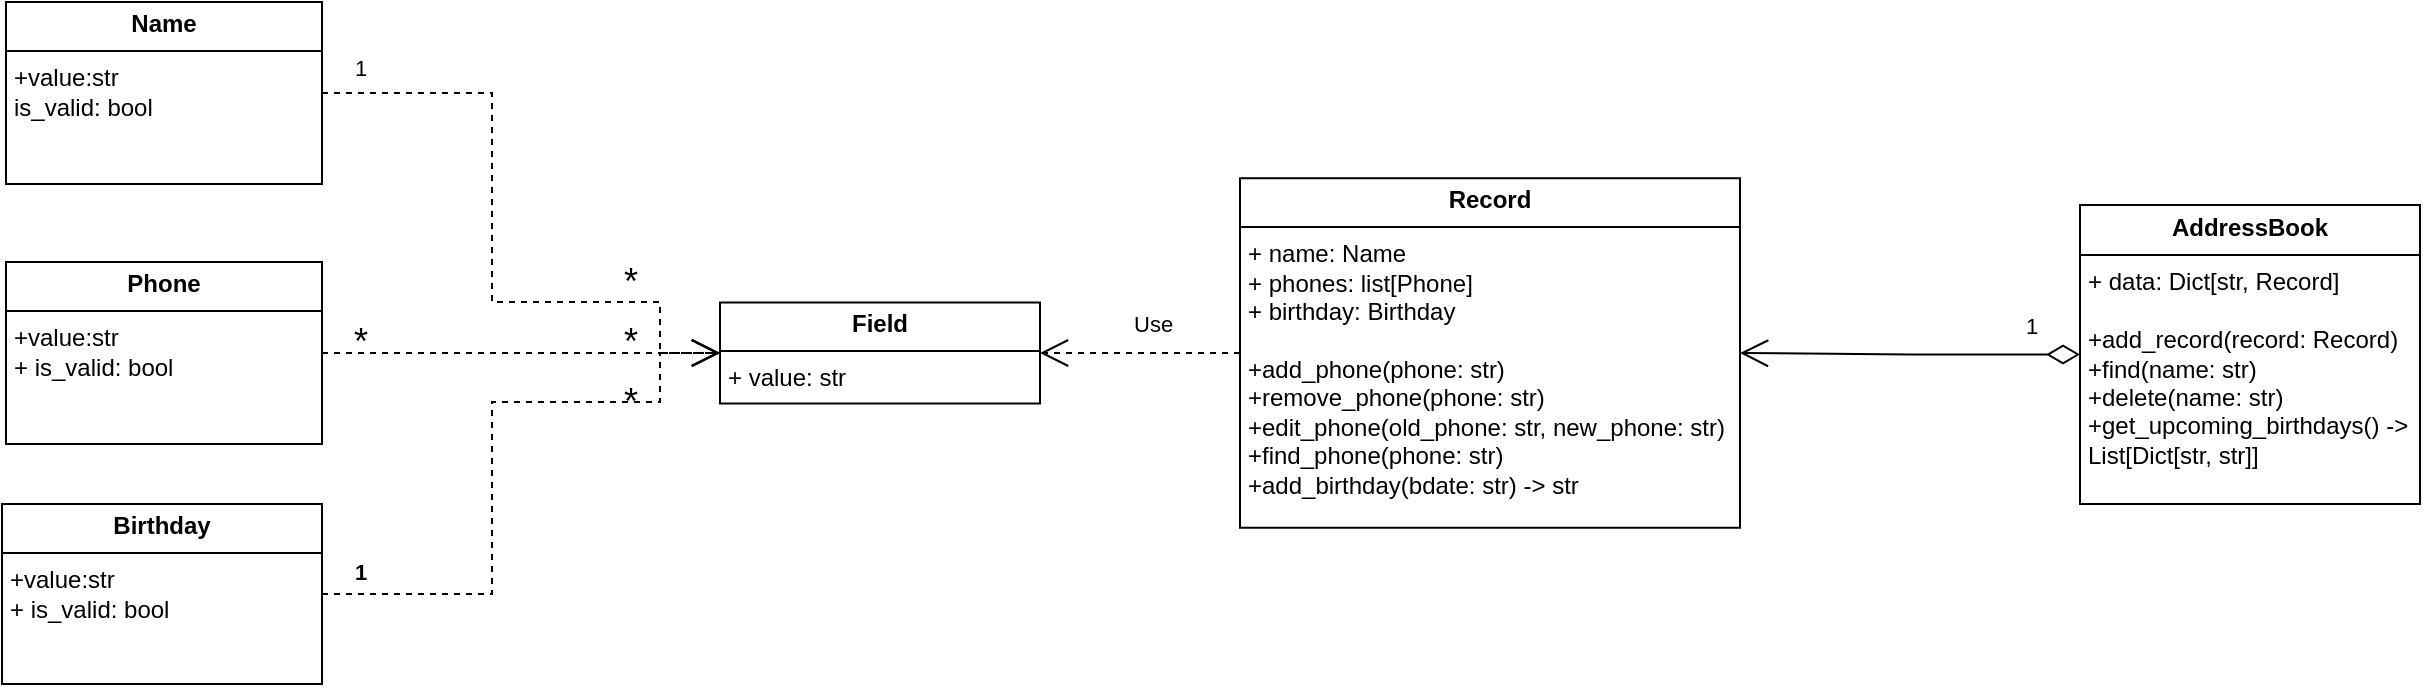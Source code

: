 <mxfile version="24.0.7" type="github">
  <diagram id="C5RBs43oDa-KdzZeNtuy" name="Page-1">
    <mxGraphModel dx="2345" dy="669" grid="1" gridSize="10" guides="1" tooltips="1" connect="1" arrows="1" fold="1" page="1" pageScale="1" pageWidth="827" pageHeight="1169" math="0" shadow="0">
      <root>
        <mxCell id="WIyWlLk6GJQsqaUBKTNV-0" />
        <mxCell id="WIyWlLk6GJQsqaUBKTNV-1" parent="WIyWlLk6GJQsqaUBKTNV-0" />
        <mxCell id="ajwvEWi6pkSdw6jS7hgf-95" value="&lt;p&gt;&lt;font style=&quot;font-size: 18px;&quot;&gt;*&lt;/font&gt;&lt;/p&gt;" style="text;html=1;align=center;verticalAlign=middle;resizable=0;points=[];autosize=1;strokeColor=none;fillColor=none;fontFamily=Helvetica;fontSize=11;fontColor=default;labelBackgroundColor=default;fontsize=5;rotation=0;" parent="WIyWlLk6GJQsqaUBKTNV-1" vertex="1">
          <mxGeometry x="319" y="154" width="30" height="60" as="geometry" />
        </mxCell>
        <mxCell id="ajwvEWi6pkSdw6jS7hgf-84" value="&lt;p&gt;&lt;font style=&quot;font-size: 18px;&quot;&gt;*&lt;/font&gt;&lt;/p&gt;" style="text;html=1;align=center;verticalAlign=middle;resizable=0;points=[];autosize=1;strokeColor=none;fillColor=none;fontFamily=Helvetica;fontSize=11;fontColor=default;labelBackgroundColor=default;fontsize=5;rotation=0;" parent="WIyWlLk6GJQsqaUBKTNV-1" vertex="1">
          <mxGeometry x="-180" y="190" width="30" height="60" as="geometry" />
        </mxCell>
        <mxCell id="ajwvEWi6pkSdw6jS7hgf-81" value="&lt;p&gt;&lt;font style=&quot;font-size: 18px;&quot;&gt;*&lt;/font&gt;&lt;/p&gt;" style="text;html=1;align=center;verticalAlign=middle;resizable=0;points=[];autosize=1;strokeColor=none;fillColor=none;fontFamily=Helvetica;fontSize=11;fontColor=default;labelBackgroundColor=default;fontsize=5;rotation=0;" parent="WIyWlLk6GJQsqaUBKTNV-1" vertex="1">
          <mxGeometry x="-315" y="160" width="30" height="60" as="geometry" />
        </mxCell>
        <mxCell id="ajwvEWi6pkSdw6jS7hgf-82" value="&lt;p&gt;&lt;font style=&quot;font-size: 18px;&quot;&gt;*&lt;/font&gt;&lt;/p&gt;" style="text;html=1;align=center;verticalAlign=middle;resizable=0;points=[];autosize=1;strokeColor=none;fillColor=none;fontFamily=Helvetica;fontSize=11;fontColor=default;labelBackgroundColor=default;fontsize=5;rotation=0;" parent="WIyWlLk6GJQsqaUBKTNV-1" vertex="1">
          <mxGeometry x="-180" y="160" width="30" height="60" as="geometry" />
        </mxCell>
        <mxCell id="ajwvEWi6pkSdw6jS7hgf-78" value="&lt;p&gt;&lt;font style=&quot;font-size: 18px;&quot;&gt;*&lt;/font&gt;&lt;/p&gt;" style="text;html=1;align=center;verticalAlign=middle;resizable=0;points=[];autosize=1;strokeColor=none;fillColor=none;fontFamily=Helvetica;fontSize=11;fontColor=default;labelBackgroundColor=default;fontsize=5;rotation=0;" parent="WIyWlLk6GJQsqaUBKTNV-1" vertex="1">
          <mxGeometry x="-180" y="130" width="30" height="60" as="geometry" />
        </mxCell>
        <mxCell id="ajwvEWi6pkSdw6jS7hgf-14" value="&lt;p style=&quot;margin:0px;margin-top:4px;text-align:center;&quot;&gt;&lt;b&gt;Field&lt;/b&gt;&lt;/p&gt;&lt;hr size=&quot;1&quot; style=&quot;border-style:solid;&quot;&gt;&lt;p style=&quot;margin:0px;margin-left:4px;&quot;&gt;+ value: str&lt;/p&gt;&lt;p style=&quot;margin:0px;margin-left:4px;&quot;&gt;&lt;br&gt;&lt;/p&gt;" style="verticalAlign=top;align=left;overflow=fill;html=1;whiteSpace=wrap;" parent="WIyWlLk6GJQsqaUBKTNV-1" vertex="1">
          <mxGeometry x="-120" y="170.25" width="160" height="50.5" as="geometry" />
        </mxCell>
        <mxCell id="ajwvEWi6pkSdw6jS7hgf-15" value="&lt;p style=&quot;margin:0px;margin-top:4px;text-align:center;&quot;&gt;&lt;b&gt;Name&lt;/b&gt;&lt;/p&gt;&lt;hr size=&quot;1&quot; style=&quot;border-style:solid;&quot;&gt;&lt;p style=&quot;margin:0px;margin-left:4px;&quot;&gt;&lt;span style=&quot;background-color: initial;&quot;&gt;+value:str&lt;/span&gt;&lt;/p&gt;&lt;p style=&quot;margin:0px;margin-left:4px;&quot;&gt;&lt;span style=&quot;background-color: initial;&quot;&gt;is_valid: bool&lt;/span&gt;&lt;br&gt;&lt;/p&gt;" style="verticalAlign=top;align=left;overflow=fill;html=1;whiteSpace=wrap;" parent="WIyWlLk6GJQsqaUBKTNV-1" vertex="1">
          <mxGeometry x="-477" y="20" width="158" height="91" as="geometry" />
        </mxCell>
        <mxCell id="ajwvEWi6pkSdw6jS7hgf-16" value="&lt;p style=&quot;margin:0px;margin-top:4px;text-align:center;&quot;&gt;&lt;b&gt;Phone&lt;/b&gt;&lt;/p&gt;&lt;hr size=&quot;1&quot; style=&quot;border-style:solid;&quot;&gt;&lt;p style=&quot;margin:0px;margin-left:4px;&quot;&gt;+value:str&lt;br&gt;&lt;/p&gt;&lt;p style=&quot;margin:0px;margin-left:4px;&quot;&gt;+ is_valid: bool&lt;br&gt;&lt;/p&gt;" style="verticalAlign=top;align=left;overflow=fill;html=1;whiteSpace=wrap;" parent="WIyWlLk6GJQsqaUBKTNV-1" vertex="1">
          <mxGeometry x="-477" y="150" width="158" height="91" as="geometry" />
        </mxCell>
        <mxCell id="ajwvEWi6pkSdw6jS7hgf-17" value="&lt;p style=&quot;margin:0px;margin-top:4px;text-align:center;&quot;&gt;&lt;b&gt;Birthday&lt;/b&gt;&lt;/p&gt;&lt;hr size=&quot;1&quot; style=&quot;border-style:solid;&quot;&gt;&lt;p style=&quot;margin:0px;margin-left:4px;&quot;&gt;+value:str&lt;br&gt;&lt;/p&gt;&lt;p style=&quot;margin:0px;margin-left:4px;&quot;&gt;+ is_valid: bool&lt;br&gt;&lt;/p&gt;&lt;p style=&quot;margin:0px;margin-left:4px;&quot;&gt;&lt;span style=&quot;white-space: pre;&quot;&gt;&#x9;&lt;/span&gt;&lt;br&gt;&lt;/p&gt;" style="verticalAlign=top;align=left;overflow=fill;html=1;whiteSpace=wrap;" parent="WIyWlLk6GJQsqaUBKTNV-1" vertex="1">
          <mxGeometry x="-479" y="271" width="160" height="90" as="geometry" />
        </mxCell>
        <mxCell id="ajwvEWi6pkSdw6jS7hgf-18" value="&lt;p style=&quot;margin:0px;margin-top:4px;text-align:center;&quot;&gt;&lt;b&gt;Record&lt;/b&gt;&lt;/p&gt;&lt;hr size=&quot;1&quot; style=&quot;border-style:solid;&quot;&gt;&lt;p style=&quot;margin:0px;margin-left:4px;&quot;&gt;+ name: Name&lt;/p&gt;&lt;p style=&quot;margin:0px;margin-left:4px;&quot;&gt;+ phones: list[Phone]&lt;/p&gt;&lt;p style=&quot;margin:0px;margin-left:4px;&quot;&gt;+ birthday: Birthday&lt;/p&gt;&lt;p style=&quot;margin:0px;margin-left:4px;&quot;&gt;&lt;br&gt;&lt;/p&gt;&lt;p style=&quot;margin:0px;margin-left:4px;&quot;&gt;+add_phone(phone: str)&amp;nbsp;&amp;nbsp;&lt;/p&gt;&lt;p style=&quot;margin:0px;margin-left:4px;&quot;&gt;+remove_phone(phone: str)&amp;nbsp;&lt;/p&gt;&lt;p style=&quot;margin:0px;margin-left:4px;&quot;&gt;+edit_phone(old_phone: str, new_phone: str)&amp;nbsp;&lt;/p&gt;&lt;p style=&quot;margin:0px;margin-left:4px;&quot;&gt;+find_phone(phone: str)&amp;nbsp;&lt;/p&gt;&lt;p style=&quot;margin:0px;margin-left:4px;&quot;&gt;+add_birthday(bdate: str) -&amp;gt; str&lt;br&gt;&lt;/p&gt;" style="verticalAlign=top;align=left;overflow=fill;html=1;whiteSpace=wrap;" parent="WIyWlLk6GJQsqaUBKTNV-1" vertex="1">
          <mxGeometry x="140" y="108.12" width="250" height="174.75" as="geometry" />
        </mxCell>
        <mxCell id="ajwvEWi6pkSdw6jS7hgf-19" value="&lt;p style=&quot;margin:0px;margin-top:4px;text-align:center;&quot;&gt;&lt;b&gt;AddressBook&lt;/b&gt;&lt;/p&gt;&lt;hr size=&quot;1&quot; style=&quot;border-style:solid;&quot;&gt;&lt;p style=&quot;margin:0px;margin-left:4px;&quot;&gt;+ data: Dict[str, Record]&lt;/p&gt;&lt;p style=&quot;margin:0px;margin-left:4px;&quot;&gt;&lt;br&gt;&lt;/p&gt;&lt;p style=&quot;margin:0px;margin-left:4px;&quot;&gt;+add_record(record: Record)&lt;/p&gt;&lt;p style=&quot;margin:0px;margin-left:4px;&quot;&gt;+find(name: str)&amp;nbsp;&amp;nbsp;&lt;/p&gt;&lt;p style=&quot;margin:0px;margin-left:4px;&quot;&gt;+delete(name: str)&amp;nbsp; +get_upcoming_birthdays() -&amp;gt; List[Dict[str, str]]&lt;br&gt;&lt;/p&gt;" style="verticalAlign=top;align=left;overflow=fill;html=1;whiteSpace=wrap;" parent="WIyWlLk6GJQsqaUBKTNV-1" vertex="1">
          <mxGeometry x="560" y="121.5" width="170" height="149.5" as="geometry" />
        </mxCell>
        <mxCell id="ajwvEWi6pkSdw6jS7hgf-68" value="" style="endArrow=open;endSize=12;dashed=1;html=1;rounded=0;strokeColor=default;align=left;verticalAlign=bottom;fontFamily=Helvetica;fontSize=11;fontColor=default;labelBackgroundColor=default;edgeStyle=orthogonalEdgeStyle;exitX=1;exitY=0.5;exitDx=0;exitDy=0;entryX=0;entryY=0.5;entryDx=0;entryDy=0;" parent="WIyWlLk6GJQsqaUBKTNV-1" source="ajwvEWi6pkSdw6jS7hgf-15" target="ajwvEWi6pkSdw6jS7hgf-14" edge="1">
          <mxGeometry x="0.003" width="160" relative="1" as="geometry">
            <mxPoint x="-120" y="280" as="sourcePoint" />
            <mxPoint x="-280" y="280" as="targetPoint" />
            <Array as="points">
              <mxPoint x="-234" y="66" />
              <mxPoint x="-234" y="170" />
              <mxPoint x="-150" y="170" />
            </Array>
            <mxPoint as="offset" />
          </mxGeometry>
        </mxCell>
        <mxCell id="ajwvEWi6pkSdw6jS7hgf-70" value="" style="endArrow=open;endSize=12;dashed=1;html=1;rounded=0;strokeColor=default;align=left;verticalAlign=bottom;fontFamily=Helvetica;fontSize=11;fontColor=default;labelBackgroundColor=default;edgeStyle=orthogonalEdgeStyle;exitX=1;exitY=0.5;exitDx=0;exitDy=0;entryX=0;entryY=0.5;entryDx=0;entryDy=0;" parent="WIyWlLk6GJQsqaUBKTNV-1" source="ajwvEWi6pkSdw6jS7hgf-17" target="ajwvEWi6pkSdw6jS7hgf-14" edge="1">
          <mxGeometry width="160" relative="1" as="geometry">
            <mxPoint x="10" y="390" as="sourcePoint" />
            <mxPoint x="-150" y="390" as="targetPoint" />
            <Array as="points">
              <mxPoint x="-234" y="316" />
              <mxPoint x="-234" y="220" />
              <mxPoint x="-150" y="220" />
            </Array>
          </mxGeometry>
        </mxCell>
        <mxCell id="ajwvEWi6pkSdw6jS7hgf-71" value="" style="endArrow=open;endSize=12;dashed=1;html=1;rounded=0;strokeColor=default;align=left;verticalAlign=bottom;fontFamily=Helvetica;fontSize=11;fontColor=default;labelBackgroundColor=default;edgeStyle=orthogonalEdgeStyle;exitX=1;exitY=0.5;exitDx=0;exitDy=0;entryX=0;entryY=0.5;entryDx=0;entryDy=0;" parent="WIyWlLk6GJQsqaUBKTNV-1" source="ajwvEWi6pkSdw6jS7hgf-16" target="ajwvEWi6pkSdw6jS7hgf-14" edge="1">
          <mxGeometry width="160" relative="1" as="geometry">
            <mxPoint x="-180" y="430" as="sourcePoint" />
            <mxPoint x="-340" y="430" as="targetPoint" />
          </mxGeometry>
        </mxCell>
        <mxCell id="ajwvEWi6pkSdw6jS7hgf-77" value="1" style="text;html=1;align=center;verticalAlign=middle;resizable=0;points=[];autosize=1;strokeColor=none;fillColor=none;fontFamily=Helvetica;fontSize=11;fontColor=default;labelBackgroundColor=default;" parent="WIyWlLk6GJQsqaUBKTNV-1" vertex="1">
          <mxGeometry x="-315" y="38" width="30" height="30" as="geometry" />
        </mxCell>
        <mxCell id="ajwvEWi6pkSdw6jS7hgf-83" value="1" style="text;html=1;align=center;verticalAlign=middle;resizable=0;points=[];autosize=1;strokeColor=none;fillColor=none;fontFamily=Helvetica;fontSize=11;fontColor=default;labelBackgroundColor=default;fontStyle=1" parent="WIyWlLk6GJQsqaUBKTNV-1" vertex="1">
          <mxGeometry x="-315" y="290" width="30" height="30" as="geometry" />
        </mxCell>
        <mxCell id="ajwvEWi6pkSdw6jS7hgf-97" value="Use" style="endArrow=open;endSize=12;dashed=1;html=1;rounded=0;strokeColor=default;align=left;verticalAlign=bottom;fontFamily=Helvetica;fontSize=11;fontColor=default;labelBackgroundColor=default;edgeStyle=orthogonalEdgeStyle;exitX=0;exitY=0.5;exitDx=0;exitDy=0;entryX=1;entryY=0.5;entryDx=0;entryDy=0;" parent="WIyWlLk6GJQsqaUBKTNV-1" source="ajwvEWi6pkSdw6jS7hgf-18" target="ajwvEWi6pkSdw6jS7hgf-14" edge="1">
          <mxGeometry x="0.095" y="-5" width="160" relative="1" as="geometry">
            <mxPoint x="-40" y="350" as="sourcePoint" />
            <mxPoint x="120" y="350" as="targetPoint" />
            <mxPoint as="offset" />
          </mxGeometry>
        </mxCell>
        <mxCell id="ajwvEWi6pkSdw6jS7hgf-98" value="1" style="endArrow=open;html=1;endSize=12;startArrow=diamondThin;startSize=14;startFill=0;edgeStyle=orthogonalEdgeStyle;align=left;verticalAlign=bottom;rounded=0;strokeColor=default;fontFamily=Helvetica;fontSize=11;fontColor=default;labelBackgroundColor=default;exitX=0;exitY=0.5;exitDx=0;exitDy=0;entryX=1;entryY=0.5;entryDx=0;entryDy=0;" parent="WIyWlLk6GJQsqaUBKTNV-1" source="ajwvEWi6pkSdw6jS7hgf-19" target="ajwvEWi6pkSdw6jS7hgf-18" edge="1">
          <mxGeometry x="-0.669" y="-5" relative="1" as="geometry">
            <mxPoint x="340" y="280" as="sourcePoint" />
            <mxPoint x="500" y="280" as="targetPoint" />
            <mxPoint as="offset" />
          </mxGeometry>
        </mxCell>
      </root>
    </mxGraphModel>
  </diagram>
</mxfile>

